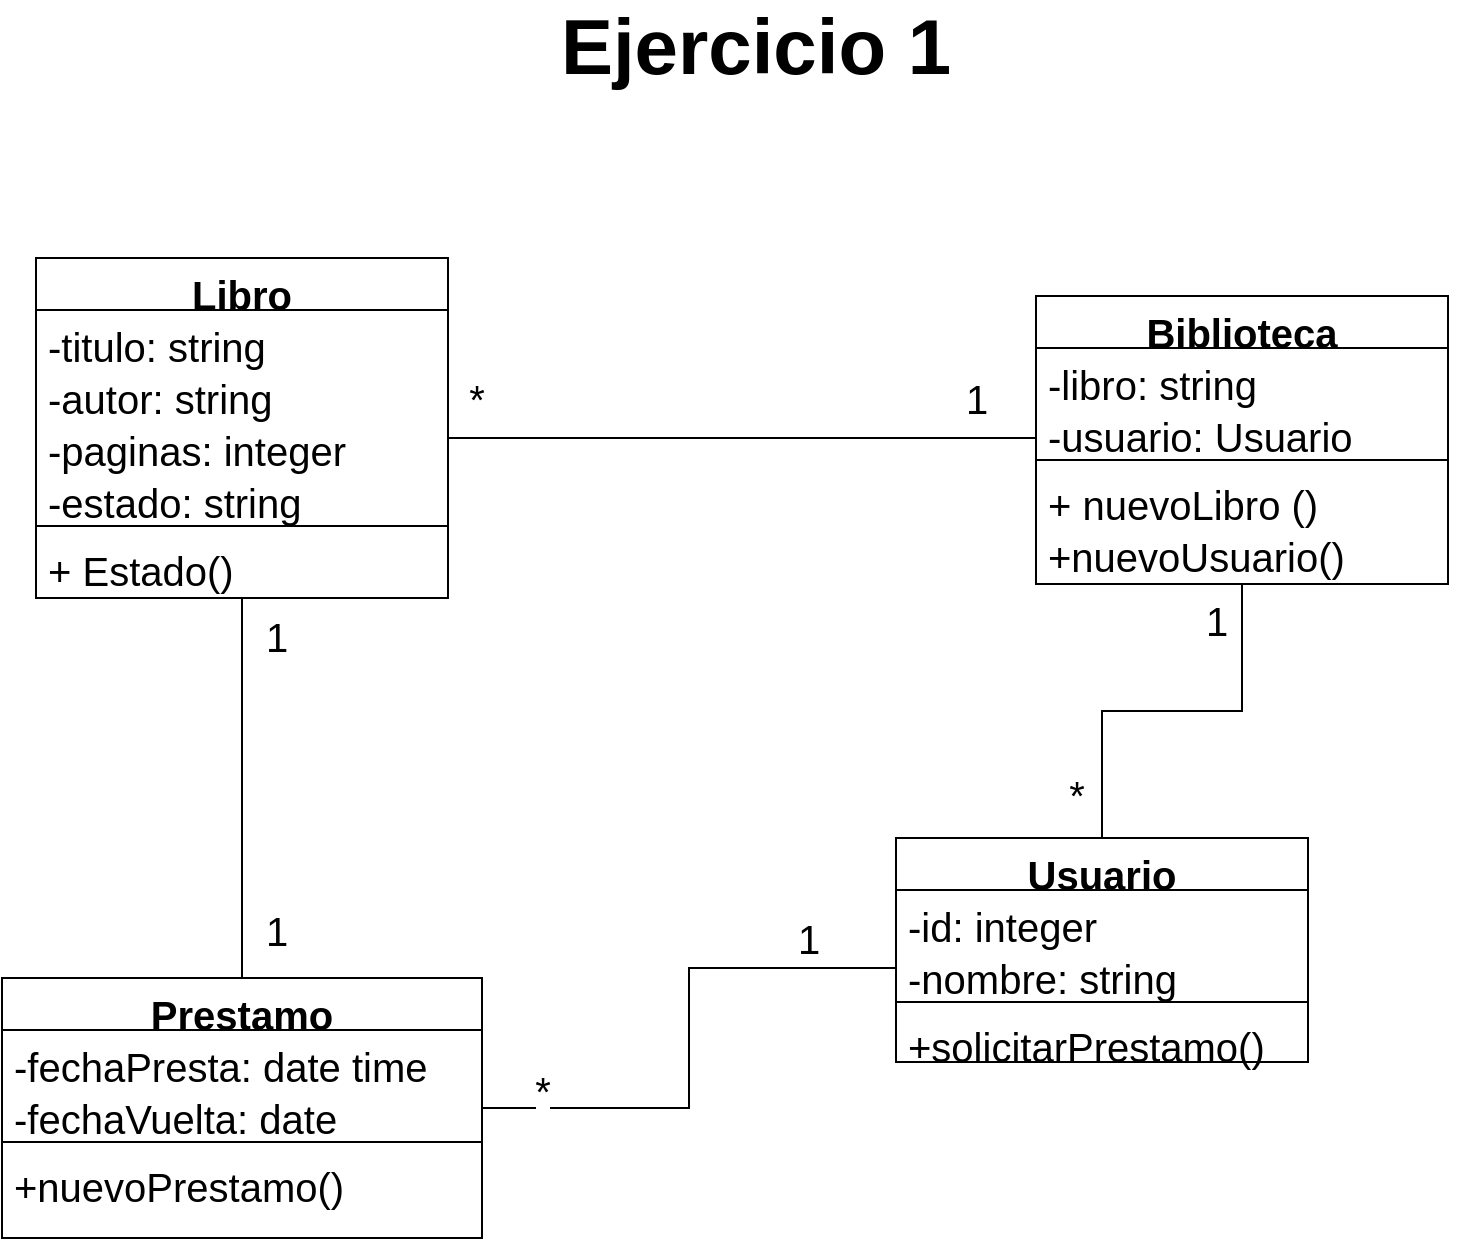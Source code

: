 <mxfile version="20.8.16" type="device" pages="3"><diagram id="wObjNAARP0IawLyHvI7X" name="Ejercicio 1"><mxGraphModel dx="1016" dy="598" grid="1" gridSize="10" guides="1" tooltips="1" connect="1" arrows="1" fold="1" page="1" pageScale="1" pageWidth="827" pageHeight="1169" math="0" shadow="0"><root><mxCell id="0"/><mxCell id="1" parent="0"/><mxCell id="lyEF2VIhSyFaXs8_7rtl-1" value="Ejercicio 1" style="text;html=1;strokeColor=none;fillColor=none;align=center;verticalAlign=middle;whiteSpace=wrap;rounded=0;fontStyle=1;fontSize=39;" vertex="1" parent="1"><mxGeometry x="40" y="90" width="700" height="30" as="geometry"/></mxCell><mxCell id="lyEF2VIhSyFaXs8_7rtl-3" value="Libro" style="swimlane;fontStyle=1;align=center;verticalAlign=top;childLayout=stackLayout;horizontal=1;startSize=26;horizontalStack=0;resizeParent=1;resizeParentMax=0;resizeLast=0;collapsible=1;marginBottom=0;fontSize=20;" vertex="1" parent="1"><mxGeometry x="30" y="210" width="206" height="170" as="geometry"/></mxCell><mxCell id="lyEF2VIhSyFaXs8_7rtl-9" value="-titulo: string" style="text;strokeColor=none;fillColor=none;align=left;verticalAlign=top;spacingLeft=4;spacingRight=4;overflow=hidden;rotatable=0;points=[[0,0.5],[1,0.5]];portConstraint=eastwest;fontSize=20;" vertex="1" parent="lyEF2VIhSyFaXs8_7rtl-3"><mxGeometry y="26" width="206" height="26" as="geometry"/></mxCell><mxCell id="lyEF2VIhSyFaXs8_7rtl-11" value="-autor: string" style="text;strokeColor=none;fillColor=none;align=left;verticalAlign=top;spacingLeft=4;spacingRight=4;overflow=hidden;rotatable=0;points=[[0,0.5],[1,0.5]];portConstraint=eastwest;fontSize=20;" vertex="1" parent="lyEF2VIhSyFaXs8_7rtl-3"><mxGeometry y="52" width="206" height="26" as="geometry"/></mxCell><mxCell id="lyEF2VIhSyFaXs8_7rtl-10" value="-paginas: integer" style="text;strokeColor=none;fillColor=none;align=left;verticalAlign=top;spacingLeft=4;spacingRight=4;overflow=hidden;rotatable=0;points=[[0,0.5],[1,0.5]];portConstraint=eastwest;fontSize=20;" vertex="1" parent="lyEF2VIhSyFaXs8_7rtl-3"><mxGeometry y="78" width="206" height="26" as="geometry"/></mxCell><mxCell id="lyEF2VIhSyFaXs8_7rtl-4" value="-estado: string" style="text;strokeColor=none;fillColor=none;align=left;verticalAlign=top;spacingLeft=4;spacingRight=4;overflow=hidden;rotatable=0;points=[[0,0.5],[1,0.5]];portConstraint=eastwest;fontSize=20;" vertex="1" parent="lyEF2VIhSyFaXs8_7rtl-3"><mxGeometry y="104" width="206" height="26" as="geometry"/></mxCell><mxCell id="lyEF2VIhSyFaXs8_7rtl-5" value="" style="line;strokeWidth=1;fillColor=none;align=left;verticalAlign=middle;spacingTop=-1;spacingLeft=3;spacingRight=3;rotatable=0;labelPosition=right;points=[];portConstraint=eastwest;strokeColor=inherit;fontSize=20;" vertex="1" parent="lyEF2VIhSyFaXs8_7rtl-3"><mxGeometry y="130" width="206" height="8" as="geometry"/></mxCell><mxCell id="lyEF2VIhSyFaXs8_7rtl-6" value="+ Estado()" style="text;strokeColor=none;fillColor=none;align=left;verticalAlign=top;spacingLeft=4;spacingRight=4;overflow=hidden;rotatable=0;points=[[0,0.5],[1,0.5]];portConstraint=eastwest;fontSize=20;" vertex="1" parent="lyEF2VIhSyFaXs8_7rtl-3"><mxGeometry y="138" width="206" height="32" as="geometry"/></mxCell><mxCell id="lyEF2VIhSyFaXs8_7rtl-12" value="Biblioteca" style="swimlane;fontStyle=1;align=center;verticalAlign=top;childLayout=stackLayout;horizontal=1;startSize=26;horizontalStack=0;resizeParent=1;resizeParentMax=0;resizeLast=0;collapsible=1;marginBottom=0;fontSize=20;" vertex="1" parent="1"><mxGeometry x="530" y="229" width="206" height="144" as="geometry"/></mxCell><mxCell id="lyEF2VIhSyFaXs8_7rtl-13" value="-libro: string" style="text;strokeColor=none;fillColor=none;align=left;verticalAlign=top;spacingLeft=4;spacingRight=4;overflow=hidden;rotatable=0;points=[[0,0.5],[1,0.5]];portConstraint=eastwest;fontSize=20;" vertex="1" parent="lyEF2VIhSyFaXs8_7rtl-12"><mxGeometry y="26" width="206" height="26" as="geometry"/></mxCell><mxCell id="lyEF2VIhSyFaXs8_7rtl-14" value="-usuario: Usuario" style="text;strokeColor=none;fillColor=none;align=left;verticalAlign=top;spacingLeft=4;spacingRight=4;overflow=hidden;rotatable=0;points=[[0,0.5],[1,0.5]];portConstraint=eastwest;fontSize=20;" vertex="1" parent="lyEF2VIhSyFaXs8_7rtl-12"><mxGeometry y="52" width="206" height="26" as="geometry"/></mxCell><mxCell id="lyEF2VIhSyFaXs8_7rtl-17" value="" style="line;strokeWidth=1;fillColor=none;align=left;verticalAlign=middle;spacingTop=-1;spacingLeft=3;spacingRight=3;rotatable=0;labelPosition=right;points=[];portConstraint=eastwest;strokeColor=inherit;fontSize=20;" vertex="1" parent="lyEF2VIhSyFaXs8_7rtl-12"><mxGeometry y="78" width="206" height="8" as="geometry"/></mxCell><mxCell id="lyEF2VIhSyFaXs8_7rtl-19" value="+ nuevoLibro ()    " style="text;strokeColor=none;fillColor=none;align=left;verticalAlign=top;spacingLeft=4;spacingRight=4;overflow=hidden;rotatable=0;points=[[0,0.5],[1,0.5]];portConstraint=eastwest;fontSize=20;" vertex="1" parent="lyEF2VIhSyFaXs8_7rtl-12"><mxGeometry y="86" width="206" height="26" as="geometry"/></mxCell><mxCell id="lyEF2VIhSyFaXs8_7rtl-18" value="+nuevoUsuario()" style="text;strokeColor=none;fillColor=none;align=left;verticalAlign=top;spacingLeft=4;spacingRight=4;overflow=hidden;rotatable=0;points=[[0,0.5],[1,0.5]];portConstraint=eastwest;fontSize=20;" vertex="1" parent="lyEF2VIhSyFaXs8_7rtl-12"><mxGeometry y="112" width="206" height="32" as="geometry"/></mxCell><mxCell id="lyEF2VIhSyFaXs8_7rtl-20" style="edgeStyle=orthogonalEdgeStyle;rounded=0;orthogonalLoop=1;jettySize=auto;html=1;exitX=1;exitY=0.5;exitDx=0;exitDy=0;fontSize=20;endArrow=none;endFill=0;" edge="1" parent="1" source="lyEF2VIhSyFaXs8_7rtl-10" target="lyEF2VIhSyFaXs8_7rtl-12"><mxGeometry relative="1" as="geometry"><Array as="points"><mxPoint x="236" y="300"/></Array></mxGeometry></mxCell><mxCell id="lyEF2VIhSyFaXs8_7rtl-21" value="*" style="edgeLabel;html=1;align=center;verticalAlign=middle;resizable=0;points=[];fontSize=20;" vertex="1" connectable="0" parent="lyEF2VIhSyFaXs8_7rtl-20"><mxGeometry x="-0.809" y="3" relative="1" as="geometry"><mxPoint x="-13" y="-17" as="offset"/></mxGeometry></mxCell><mxCell id="lyEF2VIhSyFaXs8_7rtl-22" value="1" style="edgeLabel;html=1;align=center;verticalAlign=middle;resizable=0;points=[];fontSize=20;" vertex="1" connectable="0" parent="lyEF2VIhSyFaXs8_7rtl-20"><mxGeometry x="0.695" y="1" relative="1" as="geometry"><mxPoint x="15" y="-19" as="offset"/></mxGeometry></mxCell><mxCell id="lyEF2VIhSyFaXs8_7rtl-29" style="edgeStyle=orthogonalEdgeStyle;rounded=0;orthogonalLoop=1;jettySize=auto;html=1;exitX=0.5;exitY=0;exitDx=0;exitDy=0;fontSize=20;endArrow=none;endFill=0;" edge="1" parent="1" source="lyEF2VIhSyFaXs8_7rtl-23" target="lyEF2VIhSyFaXs8_7rtl-12"><mxGeometry relative="1" as="geometry"/></mxCell><mxCell id="lyEF2VIhSyFaXs8_7rtl-30" value="1" style="edgeLabel;html=1;align=center;verticalAlign=middle;resizable=0;points=[];fontSize=20;" vertex="1" connectable="0" parent="lyEF2VIhSyFaXs8_7rtl-29"><mxGeometry x="0.82" y="-2" relative="1" as="geometry"><mxPoint x="-15" as="offset"/></mxGeometry></mxCell><mxCell id="lyEF2VIhSyFaXs8_7rtl-31" value="*" style="edgeLabel;html=1;align=center;verticalAlign=middle;resizable=0;points=[];fontSize=20;" vertex="1" connectable="0" parent="lyEF2VIhSyFaXs8_7rtl-29"><mxGeometry x="-0.772" y="-1" relative="1" as="geometry"><mxPoint x="-14" as="offset"/></mxGeometry></mxCell><mxCell id="lyEF2VIhSyFaXs8_7rtl-23" value="Usuario" style="swimlane;fontStyle=1;align=center;verticalAlign=top;childLayout=stackLayout;horizontal=1;startSize=26;horizontalStack=0;resizeParent=1;resizeParentMax=0;resizeLast=0;collapsible=1;marginBottom=0;fontSize=20;" vertex="1" parent="1"><mxGeometry x="460" y="500" width="206" height="112" as="geometry"/></mxCell><mxCell id="lyEF2VIhSyFaXs8_7rtl-24" value="-id: integer" style="text;strokeColor=none;fillColor=none;align=left;verticalAlign=top;spacingLeft=4;spacingRight=4;overflow=hidden;rotatable=0;points=[[0,0.5],[1,0.5]];portConstraint=eastwest;fontSize=20;" vertex="1" parent="lyEF2VIhSyFaXs8_7rtl-23"><mxGeometry y="26" width="206" height="26" as="geometry"/></mxCell><mxCell id="lyEF2VIhSyFaXs8_7rtl-25" value="-nombre: string" style="text;strokeColor=none;fillColor=none;align=left;verticalAlign=top;spacingLeft=4;spacingRight=4;overflow=hidden;rotatable=0;points=[[0,0.5],[1,0.5]];portConstraint=eastwest;fontSize=20;" vertex="1" parent="lyEF2VIhSyFaXs8_7rtl-23"><mxGeometry y="52" width="206" height="26" as="geometry"/></mxCell><mxCell id="lyEF2VIhSyFaXs8_7rtl-26" value="" style="line;strokeWidth=1;fillColor=none;align=left;verticalAlign=middle;spacingTop=-1;spacingLeft=3;spacingRight=3;rotatable=0;labelPosition=right;points=[];portConstraint=eastwest;strokeColor=inherit;fontSize=20;" vertex="1" parent="lyEF2VIhSyFaXs8_7rtl-23"><mxGeometry y="78" width="206" height="8" as="geometry"/></mxCell><mxCell id="lyEF2VIhSyFaXs8_7rtl-27" value="+solicitarPrestamo()" style="text;strokeColor=none;fillColor=none;align=left;verticalAlign=top;spacingLeft=4;spacingRight=4;overflow=hidden;rotatable=0;points=[[0,0.5],[1,0.5]];portConstraint=eastwest;fontSize=20;" vertex="1" parent="lyEF2VIhSyFaXs8_7rtl-23"><mxGeometry y="86" width="206" height="26" as="geometry"/></mxCell><mxCell id="lyEF2VIhSyFaXs8_7rtl-40" style="edgeStyle=orthogonalEdgeStyle;rounded=0;orthogonalLoop=1;jettySize=auto;html=1;exitX=0.5;exitY=0;exitDx=0;exitDy=0;fontSize=20;endArrow=none;endFill=0;" edge="1" parent="1" source="lyEF2VIhSyFaXs8_7rtl-32" target="lyEF2VIhSyFaXs8_7rtl-3"><mxGeometry relative="1" as="geometry"/></mxCell><mxCell id="lyEF2VIhSyFaXs8_7rtl-41" value="1" style="edgeLabel;html=1;align=center;verticalAlign=middle;resizable=0;points=[];fontSize=20;" vertex="1" connectable="0" parent="lyEF2VIhSyFaXs8_7rtl-40"><mxGeometry x="0.803" relative="1" as="geometry"><mxPoint x="17" as="offset"/></mxGeometry></mxCell><mxCell id="lyEF2VIhSyFaXs8_7rtl-42" value="1" style="edgeLabel;html=1;align=center;verticalAlign=middle;resizable=0;points=[];fontSize=20;" vertex="1" connectable="0" parent="lyEF2VIhSyFaXs8_7rtl-40"><mxGeometry x="-0.749" y="-3" relative="1" as="geometry"><mxPoint x="14" as="offset"/></mxGeometry></mxCell><mxCell id="lyEF2VIhSyFaXs8_7rtl-32" value="Prestamo" style="swimlane;fontStyle=1;align=center;verticalAlign=top;childLayout=stackLayout;horizontal=1;startSize=26;horizontalStack=0;resizeParent=1;resizeParentMax=0;resizeLast=0;collapsible=1;marginBottom=0;fontSize=20;" vertex="1" parent="1"><mxGeometry x="13" y="570" width="240" height="130" as="geometry"/></mxCell><mxCell id="lyEF2VIhSyFaXs8_7rtl-33" value="-fechaPresta: date time" style="text;strokeColor=none;fillColor=none;align=left;verticalAlign=top;spacingLeft=4;spacingRight=4;overflow=hidden;rotatable=0;points=[[0,0.5],[1,0.5]];portConstraint=eastwest;fontSize=20;" vertex="1" parent="lyEF2VIhSyFaXs8_7rtl-32"><mxGeometry y="26" width="240" height="26" as="geometry"/></mxCell><mxCell id="lyEF2VIhSyFaXs8_7rtl-34" value="-fechaVuelta: date" style="text;strokeColor=none;fillColor=none;align=left;verticalAlign=top;spacingLeft=4;spacingRight=4;overflow=hidden;rotatable=0;points=[[0,0.5],[1,0.5]];portConstraint=eastwest;fontSize=20;" vertex="1" parent="lyEF2VIhSyFaXs8_7rtl-32"><mxGeometry y="52" width="240" height="26" as="geometry"/></mxCell><mxCell id="lyEF2VIhSyFaXs8_7rtl-35" value="" style="line;strokeWidth=1;fillColor=none;align=left;verticalAlign=middle;spacingTop=-1;spacingLeft=3;spacingRight=3;rotatable=0;labelPosition=right;points=[];portConstraint=eastwest;strokeColor=inherit;fontSize=20;" vertex="1" parent="lyEF2VIhSyFaXs8_7rtl-32"><mxGeometry y="78" width="240" height="8" as="geometry"/></mxCell><mxCell id="lyEF2VIhSyFaXs8_7rtl-36" value="+nuevoPrestamo()" style="text;strokeColor=none;fillColor=none;align=left;verticalAlign=top;spacingLeft=4;spacingRight=4;overflow=hidden;rotatable=0;points=[[0,0.5],[1,0.5]];portConstraint=eastwest;fontSize=20;" vertex="1" parent="lyEF2VIhSyFaXs8_7rtl-32"><mxGeometry y="86" width="240" height="44" as="geometry"/></mxCell><mxCell id="lyEF2VIhSyFaXs8_7rtl-37" style="edgeStyle=orthogonalEdgeStyle;rounded=0;orthogonalLoop=1;jettySize=auto;html=1;exitX=0;exitY=0.5;exitDx=0;exitDy=0;entryX=1;entryY=0.5;entryDx=0;entryDy=0;fontSize=20;endArrow=none;endFill=0;" edge="1" parent="1" source="lyEF2VIhSyFaXs8_7rtl-25" target="lyEF2VIhSyFaXs8_7rtl-34"><mxGeometry relative="1" as="geometry"/></mxCell><mxCell id="lyEF2VIhSyFaXs8_7rtl-38" value="*" style="edgeLabel;html=1;align=center;verticalAlign=middle;resizable=0;points=[];fontSize=20;" vertex="1" connectable="0" parent="lyEF2VIhSyFaXs8_7rtl-37"><mxGeometry x="0.786" y="-4" relative="1" as="geometry"><mxPoint y="-5" as="offset"/></mxGeometry></mxCell><mxCell id="lyEF2VIhSyFaXs8_7rtl-39" value="1" style="edgeLabel;html=1;align=center;verticalAlign=middle;resizable=0;points=[];fontSize=20;" vertex="1" connectable="0" parent="lyEF2VIhSyFaXs8_7rtl-37"><mxGeometry x="-0.684" y="-3" relative="1" as="geometry"><mxPoint y="-12" as="offset"/></mxGeometry></mxCell></root></mxGraphModel></diagram><diagram id="RmvyWUeuOEzSxAbzqLCk" name="Ejercicio 2"><mxGraphModel dx="1016" dy="598" grid="1" gridSize="10" guides="1" tooltips="1" connect="1" arrows="1" fold="1" page="1" pageScale="1" pageWidth="827" pageHeight="1169" math="0" shadow="0"><root><mxCell id="0"/><mxCell id="1" parent="0"/><mxCell id="lGSsOy5-AUSgUsr1gG0Y-1" value="Ejercicio 2" style="text;html=1;strokeColor=none;fillColor=none;align=center;verticalAlign=middle;whiteSpace=wrap;rounded=0;fontStyle=1;fontSize=39;" vertex="1" parent="1"><mxGeometry x="50" y="40" width="700" height="30" as="geometry"/></mxCell><mxCell id="lGSsOy5-AUSgUsr1gG0Y-2" value="Clientes" style="swimlane;fontStyle=1;align=center;verticalAlign=top;childLayout=stackLayout;horizontal=1;startSize=26;horizontalStack=0;resizeParent=1;resizeParentMax=0;resizeLast=0;collapsible=1;marginBottom=0;fontSize=20;" vertex="1" parent="1"><mxGeometry x="140" y="130" width="206" height="118" as="geometry"/></mxCell><mxCell id="lGSsOy5-AUSgUsr1gG0Y-3" value="-nombre: string" style="text;strokeColor=none;fillColor=none;align=left;verticalAlign=top;spacingLeft=4;spacingRight=4;overflow=hidden;rotatable=0;points=[[0,0.5],[1,0.5]];portConstraint=eastwest;fontSize=20;" vertex="1" parent="lGSsOy5-AUSgUsr1gG0Y-2"><mxGeometry y="26" width="206" height="26" as="geometry"/></mxCell><mxCell id="lGSsOy5-AUSgUsr1gG0Y-4" value="-apellido: string" style="text;strokeColor=none;fillColor=none;align=left;verticalAlign=top;spacingLeft=4;spacingRight=4;overflow=hidden;rotatable=0;points=[[0,0.5],[1,0.5]];portConstraint=eastwest;fontSize=20;" vertex="1" parent="lGSsOy5-AUSgUsr1gG0Y-2"><mxGeometry y="52" width="206" height="26" as="geometry"/></mxCell><mxCell id="lGSsOy5-AUSgUsr1gG0Y-7" value="" style="line;strokeWidth=1;fillColor=none;align=left;verticalAlign=middle;spacingTop=-1;spacingLeft=3;spacingRight=3;rotatable=0;labelPosition=right;points=[];portConstraint=eastwest;strokeColor=inherit;fontSize=20;" vertex="1" parent="lGSsOy5-AUSgUsr1gG0Y-2"><mxGeometry y="78" width="206" height="8" as="geometry"/></mxCell><mxCell id="lGSsOy5-AUSgUsr1gG0Y-8" value="+ pedido()" style="text;strokeColor=none;fillColor=none;align=left;verticalAlign=top;spacingLeft=4;spacingRight=4;overflow=hidden;rotatable=0;points=[[0,0.5],[1,0.5]];portConstraint=eastwest;fontSize=20;" vertex="1" parent="lGSsOy5-AUSgUsr1gG0Y-2"><mxGeometry y="86" width="206" height="32" as="geometry"/></mxCell><mxCell id="lGSsOy5-AUSgUsr1gG0Y-9" value="Pedido" style="swimlane;fontStyle=1;align=center;verticalAlign=top;childLayout=stackLayout;horizontal=1;startSize=26;horizontalStack=0;resizeParent=1;resizeParentMax=0;resizeLast=0;collapsible=1;marginBottom=0;fontSize=20;" vertex="1" parent="1"><mxGeometry x="530" y="232" width="206" height="138" as="geometry"/></mxCell><mxCell id="lGSsOy5-AUSgUsr1gG0Y-10" value="-id: integer" style="text;strokeColor=none;fillColor=none;align=left;verticalAlign=top;spacingLeft=4;spacingRight=4;overflow=hidden;rotatable=0;points=[[0,0.5],[1,0.5]];portConstraint=eastwest;fontSize=20;" vertex="1" parent="lGSsOy5-AUSgUsr1gG0Y-9"><mxGeometry y="26" width="206" height="26" as="geometry"/></mxCell><mxCell id="lGSsOy5-AUSgUsr1gG0Y-11" value="-estado: string" style="text;strokeColor=none;fillColor=none;align=left;verticalAlign=top;spacingLeft=4;spacingRight=4;overflow=hidden;rotatable=0;points=[[0,0.5],[1,0.5]];portConstraint=eastwest;fontSize=20;" vertex="1" parent="lGSsOy5-AUSgUsr1gG0Y-9"><mxGeometry y="52" width="206" height="26" as="geometry"/></mxCell><mxCell id="VT5xiWHW0Ne9ns5WlKI0-1" value="-hora: date time" style="text;strokeColor=none;fillColor=none;align=left;verticalAlign=top;spacingLeft=4;spacingRight=4;overflow=hidden;rotatable=0;points=[[0,0.5],[1,0.5]];portConstraint=eastwest;fontSize=20;" vertex="1" parent="lGSsOy5-AUSgUsr1gG0Y-9"><mxGeometry y="78" width="206" height="26" as="geometry"/></mxCell><mxCell id="lGSsOy5-AUSgUsr1gG0Y-12" value="" style="line;strokeWidth=1;fillColor=none;align=left;verticalAlign=middle;spacingTop=-1;spacingLeft=3;spacingRight=3;rotatable=0;labelPosition=right;points=[];portConstraint=eastwest;strokeColor=inherit;fontSize=20;" vertex="1" parent="lGSsOy5-AUSgUsr1gG0Y-9"><mxGeometry y="104" width="206" height="8" as="geometry"/></mxCell><mxCell id="lGSsOy5-AUSgUsr1gG0Y-13" value="+ mesaAsociada()    " style="text;strokeColor=none;fillColor=none;align=left;verticalAlign=top;spacingLeft=4;spacingRight=4;overflow=hidden;rotatable=0;points=[[0,0.5],[1,0.5]];portConstraint=eastwest;fontSize=20;" vertex="1" parent="lGSsOy5-AUSgUsr1gG0Y-9"><mxGeometry y="112" width="206" height="26" as="geometry"/></mxCell><mxCell id="lGSsOy5-AUSgUsr1gG0Y-15" style="edgeStyle=orthogonalEdgeStyle;rounded=0;orthogonalLoop=1;jettySize=auto;html=1;fontSize=20;endArrow=none;endFill=0;entryX=0.5;entryY=0;entryDx=0;entryDy=0;" edge="1" parent="1" source="lGSsOy5-AUSgUsr1gG0Y-2" target="lGSsOy5-AUSgUsr1gG0Y-9"><mxGeometry relative="1" as="geometry"><Array as="points"/><mxPoint x="236" y="301" as="sourcePoint"/></mxGeometry></mxCell><mxCell id="lGSsOy5-AUSgUsr1gG0Y-16" value="1" style="edgeLabel;html=1;align=center;verticalAlign=middle;resizable=0;points=[];fontSize=20;" vertex="1" connectable="0" parent="lGSsOy5-AUSgUsr1gG0Y-15"><mxGeometry x="-0.809" y="3" relative="1" as="geometry"><mxPoint x="-13" y="-17" as="offset"/></mxGeometry></mxCell><mxCell id="lGSsOy5-AUSgUsr1gG0Y-17" value="1..*" style="edgeLabel;html=1;align=center;verticalAlign=middle;resizable=0;points=[];fontSize=20;" vertex="1" connectable="0" parent="lGSsOy5-AUSgUsr1gG0Y-15"><mxGeometry x="0.695" y="1" relative="1" as="geometry"><mxPoint x="24" y="22" as="offset"/></mxGeometry></mxCell><mxCell id="lGSsOy5-AUSgUsr1gG0Y-18" value="1" style="edgeStyle=orthogonalEdgeStyle;rounded=0;orthogonalLoop=1;jettySize=auto;html=1;exitX=0.5;exitY=0;exitDx=0;exitDy=0;fontSize=20;endArrow=none;endFill=0;" edge="1" parent="1" source="lGSsOy5-AUSgUsr1gG0Y-21" target="lGSsOy5-AUSgUsr1gG0Y-9"><mxGeometry x="-0.761" y="13" relative="1" as="geometry"><mxPoint as="offset"/></mxGeometry></mxCell><mxCell id="lGSsOy5-AUSgUsr1gG0Y-19" value="1" style="edgeLabel;html=1;align=center;verticalAlign=middle;resizable=0;points=[];fontSize=20;" vertex="1" connectable="0" parent="lGSsOy5-AUSgUsr1gG0Y-18"><mxGeometry x="0.82" y="-2" relative="1" as="geometry"><mxPoint x="-15" as="offset"/></mxGeometry></mxCell><mxCell id="lGSsOy5-AUSgUsr1gG0Y-21" value="Mesa" style="swimlane;fontStyle=1;align=center;verticalAlign=top;childLayout=stackLayout;horizontal=1;startSize=26;horizontalStack=0;resizeParent=1;resizeParentMax=0;resizeLast=0;collapsible=1;marginBottom=0;fontSize=20;" vertex="1" parent="1"><mxGeometry x="530" y="529" width="206" height="60" as="geometry"/></mxCell><mxCell id="lGSsOy5-AUSgUsr1gG0Y-22" value="-id: integer" style="text;strokeColor=none;fillColor=none;align=left;verticalAlign=top;spacingLeft=4;spacingRight=4;overflow=hidden;rotatable=0;points=[[0,0.5],[1,0.5]];portConstraint=eastwest;fontSize=20;" vertex="1" parent="lGSsOy5-AUSgUsr1gG0Y-21"><mxGeometry y="26" width="206" height="26" as="geometry"/></mxCell><mxCell id="lGSsOy5-AUSgUsr1gG0Y-24" value="" style="line;strokeWidth=1;fillColor=none;align=left;verticalAlign=middle;spacingTop=-1;spacingLeft=3;spacingRight=3;rotatable=0;labelPosition=right;points=[];portConstraint=eastwest;strokeColor=inherit;fontSize=20;" vertex="1" parent="lGSsOy5-AUSgUsr1gG0Y-21"><mxGeometry y="52" width="206" height="8" as="geometry"/></mxCell><mxCell id="lGSsOy5-AUSgUsr1gG0Y-29" value="Plato" style="swimlane;fontStyle=1;align=center;verticalAlign=top;childLayout=stackLayout;horizontal=1;startSize=26;horizontalStack=0;resizeParent=1;resizeParentMax=0;resizeLast=0;collapsible=1;marginBottom=0;fontSize=20;" vertex="1" parent="1"><mxGeometry x="123" y="310" width="240" height="112" as="geometry"/></mxCell><mxCell id="lGSsOy5-AUSgUsr1gG0Y-30" value="-precio: string" style="text;strokeColor=none;fillColor=none;align=left;verticalAlign=top;spacingLeft=4;spacingRight=4;overflow=hidden;rotatable=0;points=[[0,0.5],[1,0.5]];portConstraint=eastwest;fontSize=20;" vertex="1" parent="lGSsOy5-AUSgUsr1gG0Y-29"><mxGeometry y="26" width="240" height="26" as="geometry"/></mxCell><mxCell id="lGSsOy5-AUSgUsr1gG0Y-31" value="-nombre: string" style="text;strokeColor=none;fillColor=none;align=left;verticalAlign=top;spacingLeft=4;spacingRight=4;overflow=hidden;rotatable=0;points=[[0,0.5],[1,0.5]];portConstraint=eastwest;fontSize=20;" vertex="1" parent="lGSsOy5-AUSgUsr1gG0Y-29"><mxGeometry y="52" width="240" height="26" as="geometry"/></mxCell><mxCell id="VT5xiWHW0Ne9ns5WlKI0-2" value="-categoria: string" style="text;strokeColor=none;fillColor=none;align=left;verticalAlign=top;spacingLeft=4;spacingRight=4;overflow=hidden;rotatable=0;points=[[0,0.5],[1,0.5]];portConstraint=eastwest;fontSize=20;" vertex="1" parent="lGSsOy5-AUSgUsr1gG0Y-29"><mxGeometry y="78" width="240" height="26" as="geometry"/></mxCell><mxCell id="lGSsOy5-AUSgUsr1gG0Y-32" value="" style="line;strokeWidth=1;fillColor=none;align=left;verticalAlign=middle;spacingTop=-1;spacingLeft=3;spacingRight=3;rotatable=0;labelPosition=right;points=[];portConstraint=eastwest;strokeColor=inherit;fontSize=20;" vertex="1" parent="lGSsOy5-AUSgUsr1gG0Y-29"><mxGeometry y="104" width="240" height="8" as="geometry"/></mxCell><mxCell id="VT5xiWHW0Ne9ns5WlKI0-3" style="edgeStyle=orthogonalEdgeStyle;rounded=0;orthogonalLoop=1;jettySize=auto;html=1;exitX=0;exitY=0.5;exitDx=0;exitDy=0;fontSize=39;endArrow=none;endFill=0;" edge="1" parent="1" source="lGSsOy5-AUSgUsr1gG0Y-11" target="lGSsOy5-AUSgUsr1gG0Y-29"><mxGeometry relative="1" as="geometry"><Array as="points"><mxPoint x="530" y="300"/><mxPoint x="447" y="300"/><mxPoint x="447" y="366"/></Array></mxGeometry></mxCell><mxCell id="VT5xiWHW0Ne9ns5WlKI0-5" value="1..*" style="edgeLabel;html=1;align=center;verticalAlign=middle;resizable=0;points=[];fontSize=20;" vertex="1" connectable="0" parent="1"><mxGeometry x="620" y="248" as="geometry"><mxPoint x="-232" y="101" as="offset"/></mxGeometry></mxCell><mxCell id="VT5xiWHW0Ne9ns5WlKI0-7" value="1" style="edgeLabel;html=1;align=center;verticalAlign=middle;resizable=0;points=[];fontSize=20;" vertex="1" connectable="0" parent="1"><mxGeometry x="374.667" y="179" as="geometry"><mxPoint x="131" y="101" as="offset"/></mxGeometry></mxCell></root></mxGraphModel></diagram><diagram id="9iDAi_kTucanXZolndk3" name="Ejercicio 3"><mxGraphModel dx="2555" dy="1016" grid="1" gridSize="10" guides="1" tooltips="1" connect="1" arrows="1" fold="1" page="1" pageScale="1" pageWidth="827" pageHeight="1169" math="0" shadow="0"><root><mxCell id="0"/><mxCell id="1" parent="0"/><mxCell id="JTw21pMLSf-Ij1pO8u0u-1" value="Clientes" style="swimlane;fontStyle=1;align=center;verticalAlign=top;childLayout=stackLayout;horizontal=1;startSize=26;horizontalStack=0;resizeParent=1;resizeParentMax=0;resizeLast=0;collapsible=1;marginBottom=0;fontSize=20;" vertex="1" parent="1"><mxGeometry x="140" y="130" width="206" height="144" as="geometry"/></mxCell><mxCell id="JTw21pMLSf-Ij1pO8u0u-2" value="-nombre: string" style="text;strokeColor=none;fillColor=none;align=left;verticalAlign=top;spacingLeft=4;spacingRight=4;overflow=hidden;rotatable=0;points=[[0,0.5],[1,0.5]];portConstraint=eastwest;fontSize=20;" vertex="1" parent="JTw21pMLSf-Ij1pO8u0u-1"><mxGeometry y="26" width="206" height="26" as="geometry"/></mxCell><mxCell id="Gb2zOR-n_6c0nWguGAyy-1" value="-apellido: string" style="text;strokeColor=none;fillColor=none;align=left;verticalAlign=top;spacingLeft=4;spacingRight=4;overflow=hidden;rotatable=0;points=[[0,0.5],[1,0.5]];portConstraint=eastwest;fontSize=20;" vertex="1" parent="JTw21pMLSf-Ij1pO8u0u-1"><mxGeometry y="52" width="206" height="26" as="geometry"/></mxCell><mxCell id="Gb2zOR-n_6c0nWguGAyy-4" value="-dni: integer" style="text;strokeColor=none;fillColor=none;align=left;verticalAlign=top;spacingLeft=4;spacingRight=4;overflow=hidden;rotatable=0;points=[[0,0.5],[1,0.5]];portConstraint=eastwest;fontSize=20;" vertex="1" parent="JTw21pMLSf-Ij1pO8u0u-1"><mxGeometry y="78" width="206" height="26" as="geometry"/></mxCell><mxCell id="JTw21pMLSf-Ij1pO8u0u-4" value="" style="line;strokeWidth=1;fillColor=none;align=left;verticalAlign=middle;spacingTop=-1;spacingLeft=3;spacingRight=3;rotatable=0;labelPosition=right;points=[];portConstraint=eastwest;strokeColor=inherit;fontSize=20;" vertex="1" parent="JTw21pMLSf-Ij1pO8u0u-1"><mxGeometry y="104" width="206" height="8" as="geometry"/></mxCell><mxCell id="JTw21pMLSf-Ij1pO8u0u-5" value="+ reservar()" style="text;strokeColor=none;fillColor=none;align=left;verticalAlign=top;spacingLeft=4;spacingRight=4;overflow=hidden;rotatable=0;points=[[0,0.5],[1,0.5]];portConstraint=eastwest;fontSize=20;" vertex="1" parent="JTw21pMLSf-Ij1pO8u0u-1"><mxGeometry y="112" width="206" height="32" as="geometry"/></mxCell><mxCell id="JTw21pMLSf-Ij1pO8u0u-6" value="Reserva" style="swimlane;fontStyle=1;align=center;verticalAlign=top;childLayout=stackLayout;horizontal=1;startSize=26;horizontalStack=0;resizeParent=1;resizeParentMax=0;resizeLast=0;collapsible=1;marginBottom=0;fontSize=20;" vertex="1" parent="1"><mxGeometry x="530" y="232" width="206" height="138" as="geometry"/></mxCell><mxCell id="JTw21pMLSf-Ij1pO8u0u-7" value="-id: integer" style="text;strokeColor=none;fillColor=none;align=left;verticalAlign=top;spacingLeft=4;spacingRight=4;overflow=hidden;rotatable=0;points=[[0,0.5],[1,0.5]];portConstraint=eastwest;fontSize=20;" vertex="1" parent="JTw21pMLSf-Ij1pO8u0u-6"><mxGeometry y="26" width="206" height="26" as="geometry"/></mxCell><mxCell id="JTw21pMLSf-Ij1pO8u0u-8" value="-estado: string" style="text;strokeColor=none;fillColor=none;align=left;verticalAlign=top;spacingLeft=4;spacingRight=4;overflow=hidden;rotatable=0;points=[[0,0.5],[1,0.5]];portConstraint=eastwest;fontSize=20;" vertex="1" parent="JTw21pMLSf-Ij1pO8u0u-6"><mxGeometry y="52" width="206" height="26" as="geometry"/></mxCell><mxCell id="JTw21pMLSf-Ij1pO8u0u-9" value="-fechaHora: date time" style="text;strokeColor=none;fillColor=none;align=left;verticalAlign=top;spacingLeft=4;spacingRight=4;overflow=hidden;rotatable=0;points=[[0,0.5],[1,0.5]];portConstraint=eastwest;fontSize=20;" vertex="1" parent="JTw21pMLSf-Ij1pO8u0u-6"><mxGeometry y="78" width="206" height="26" as="geometry"/></mxCell><mxCell id="Gb2zOR-n_6c0nWguGAyy-5" value="-asiento: string    " style="text;strokeColor=none;fillColor=none;align=left;verticalAlign=top;spacingLeft=4;spacingRight=4;overflow=hidden;rotatable=0;points=[[0,0.5],[1,0.5]];portConstraint=eastwest;fontSize=20;" vertex="1" parent="JTw21pMLSf-Ij1pO8u0u-6"><mxGeometry y="104" width="206" height="26" as="geometry"/></mxCell><mxCell id="JTw21pMLSf-Ij1pO8u0u-10" value="" style="line;strokeWidth=1;fillColor=none;align=left;verticalAlign=middle;spacingTop=-1;spacingLeft=3;spacingRight=3;rotatable=0;labelPosition=right;points=[];portConstraint=eastwest;strokeColor=inherit;fontSize=20;" vertex="1" parent="JTw21pMLSf-Ij1pO8u0u-6"><mxGeometry y="130" width="206" height="8" as="geometry"/></mxCell><mxCell id="JTw21pMLSf-Ij1pO8u0u-12" style="edgeStyle=orthogonalEdgeStyle;rounded=0;orthogonalLoop=1;jettySize=auto;html=1;fontSize=20;endArrow=none;endFill=0;entryX=0.5;entryY=0;entryDx=0;entryDy=0;" edge="1" parent="1" source="JTw21pMLSf-Ij1pO8u0u-1" target="JTw21pMLSf-Ij1pO8u0u-6"><mxGeometry relative="1" as="geometry"><Array as="points"/><mxPoint x="236" y="301" as="sourcePoint"/></mxGeometry></mxCell><mxCell id="JTw21pMLSf-Ij1pO8u0u-13" value="1" style="edgeLabel;html=1;align=center;verticalAlign=middle;resizable=0;points=[];fontSize=20;" vertex="1" connectable="0" parent="JTw21pMLSf-Ij1pO8u0u-12"><mxGeometry x="-0.809" y="3" relative="1" as="geometry"><mxPoint x="-13" y="-17" as="offset"/></mxGeometry></mxCell><mxCell id="JTw21pMLSf-Ij1pO8u0u-14" value="1" style="edgeLabel;html=1;align=center;verticalAlign=middle;resizable=0;points=[];fontSize=20;" vertex="1" connectable="0" parent="JTw21pMLSf-Ij1pO8u0u-12"><mxGeometry x="0.695" y="1" relative="1" as="geometry"><mxPoint x="25" y="9" as="offset"/></mxGeometry></mxCell><mxCell id="JTw21pMLSf-Ij1pO8u0u-15" value="1" style="edgeStyle=orthogonalEdgeStyle;rounded=0;orthogonalLoop=1;jettySize=auto;html=1;exitX=0.475;exitY=0.009;exitDx=0;exitDy=0;fontSize=20;endArrow=none;endFill=0;exitPerimeter=0;" edge="1" parent="1" source="JTw21pMLSf-Ij1pO8u0u-20" target="JTw21pMLSf-Ij1pO8u0u-6"><mxGeometry x="-0.761" y="13" relative="1" as="geometry"><mxPoint as="offset"/><mxPoint x="633" y="529" as="sourcePoint"/></mxGeometry></mxCell><mxCell id="JTw21pMLSf-Ij1pO8u0u-16" value="1" style="edgeLabel;html=1;align=center;verticalAlign=middle;resizable=0;points=[];fontSize=20;" vertex="1" connectable="0" parent="JTw21pMLSf-Ij1pO8u0u-15"><mxGeometry x="0.82" y="-2" relative="1" as="geometry"><mxPoint x="-15" as="offset"/></mxGeometry></mxCell><mxCell id="JTw21pMLSf-Ij1pO8u0u-20" value="Vuelo" style="swimlane;fontStyle=1;align=center;verticalAlign=top;childLayout=stackLayout;horizontal=1;startSize=26;horizontalStack=0;resizeParent=1;resizeParentMax=0;resizeLast=0;collapsible=1;marginBottom=0;fontSize=20;" vertex="1" parent="1"><mxGeometry x="520" y="540" width="240" height="164" as="geometry"/></mxCell><mxCell id="JTw21pMLSf-Ij1pO8u0u-21" value="-nVuelo: integer" style="text;strokeColor=none;fillColor=none;align=left;verticalAlign=top;spacingLeft=4;spacingRight=4;overflow=hidden;rotatable=0;points=[[0,0.5],[1,0.5]];portConstraint=eastwest;fontSize=20;" vertex="1" parent="JTw21pMLSf-Ij1pO8u0u-20"><mxGeometry y="26" width="240" height="26" as="geometry"/></mxCell><mxCell id="JTw21pMLSf-Ij1pO8u0u-22" value="-fechaSalida: date" style="text;strokeColor=none;fillColor=none;align=left;verticalAlign=top;spacingLeft=4;spacingRight=4;overflow=hidden;rotatable=0;points=[[0,0.5],[1,0.5]];portConstraint=eastwest;fontSize=20;" vertex="1" parent="JTw21pMLSf-Ij1pO8u0u-20"><mxGeometry y="52" width="240" height="26" as="geometry"/></mxCell><mxCell id="Gb2zOR-n_6c0nWguGAyy-9" value="-horaSalida: date" style="text;strokeColor=none;fillColor=none;align=left;verticalAlign=top;spacingLeft=4;spacingRight=4;overflow=hidden;rotatable=0;points=[[0,0.5],[1,0.5]];portConstraint=eastwest;fontSize=20;" vertex="1" parent="JTw21pMLSf-Ij1pO8u0u-20"><mxGeometry y="78" width="240" height="26" as="geometry"/></mxCell><mxCell id="JTw21pMLSf-Ij1pO8u0u-23" value="-fechaLlegada: date" style="text;strokeColor=none;fillColor=none;align=left;verticalAlign=top;spacingLeft=4;spacingRight=4;overflow=hidden;rotatable=0;points=[[0,0.5],[1,0.5]];portConstraint=eastwest;fontSize=20;" vertex="1" parent="JTw21pMLSf-Ij1pO8u0u-20"><mxGeometry y="104" width="240" height="26" as="geometry"/></mxCell><mxCell id="Gb2zOR-n_6c0nWguGAyy-10" value="-horaLlevaga: date" style="text;strokeColor=none;fillColor=none;align=left;verticalAlign=top;spacingLeft=4;spacingRight=4;overflow=hidden;rotatable=0;points=[[0,0.5],[1,0.5]];portConstraint=eastwest;fontSize=20;" vertex="1" parent="JTw21pMLSf-Ij1pO8u0u-20"><mxGeometry y="130" width="240" height="26" as="geometry"/></mxCell><mxCell id="JTw21pMLSf-Ij1pO8u0u-24" value="" style="line;strokeWidth=1;fillColor=none;align=left;verticalAlign=middle;spacingTop=-1;spacingLeft=3;spacingRight=3;rotatable=0;labelPosition=right;points=[];portConstraint=eastwest;strokeColor=inherit;fontSize=20;" vertex="1" parent="JTw21pMLSf-Ij1pO8u0u-20"><mxGeometry y="156" width="240" height="8" as="geometry"/></mxCell><mxCell id="zmn8Ge0f13kLGstRr_fo-1" value="Ejercicio 3" style="text;html=1;strokeColor=none;fillColor=none;align=center;verticalAlign=middle;whiteSpace=wrap;rounded=0;fontStyle=1;fontSize=39;" vertex="1" parent="1"><mxGeometry x="50" y="40" width="700" height="30" as="geometry"/></mxCell><mxCell id="Gb2zOR-n_6c0nWguGAyy-15" style="edgeStyle=orthogonalEdgeStyle;rounded=0;orthogonalLoop=1;jettySize=auto;html=1;entryX=0;entryY=0;entryDx=0;entryDy=0;fontSize=39;endArrow=none;endFill=0;" edge="1" parent="1" source="Gb2zOR-n_6c0nWguGAyy-6" target="JTw21pMLSf-Ij1pO8u0u-20"><mxGeometry relative="1" as="geometry"/></mxCell><mxCell id="Gb2zOR-n_6c0nWguGAyy-6" value="Aerolinea" style="swimlane;fontStyle=1;align=center;verticalAlign=top;childLayout=stackLayout;horizontal=1;startSize=26;horizontalStack=0;resizeParent=1;resizeParentMax=0;resizeLast=0;collapsible=1;marginBottom=0;fontSize=20;" vertex="1" parent="1"><mxGeometry x="50" y="420" width="206" height="86" as="geometry"/></mxCell><mxCell id="Gb2zOR-n_6c0nWguGAyy-7" value="-id: integer" style="text;strokeColor=none;fillColor=none;align=left;verticalAlign=top;spacingLeft=4;spacingRight=4;overflow=hidden;rotatable=0;points=[[0,0.5],[1,0.5]];portConstraint=eastwest;fontSize=20;" vertex="1" parent="Gb2zOR-n_6c0nWguGAyy-6"><mxGeometry y="26" width="206" height="26" as="geometry"/></mxCell><mxCell id="Gb2zOR-n_6c0nWguGAyy-14" value="-nombre: string" style="text;strokeColor=none;fillColor=none;align=left;verticalAlign=top;spacingLeft=4;spacingRight=4;overflow=hidden;rotatable=0;points=[[0,0.5],[1,0.5]];portConstraint=eastwest;fontSize=20;" vertex="1" parent="Gb2zOR-n_6c0nWguGAyy-6"><mxGeometry y="52" width="206" height="26" as="geometry"/></mxCell><mxCell id="Gb2zOR-n_6c0nWguGAyy-8" value="" style="line;strokeWidth=1;fillColor=none;align=left;verticalAlign=middle;spacingTop=-1;spacingLeft=3;spacingRight=3;rotatable=0;labelPosition=right;points=[];portConstraint=eastwest;strokeColor=inherit;fontSize=20;" vertex="1" parent="Gb2zOR-n_6c0nWguGAyy-6"><mxGeometry y="78" width="206" height="8" as="geometry"/></mxCell><mxCell id="Gb2zOR-n_6c0nWguGAyy-20" style="edgeStyle=orthogonalEdgeStyle;rounded=0;orthogonalLoop=1;jettySize=auto;html=1;exitX=0.5;exitY=0;exitDx=0;exitDy=0;entryX=0.5;entryY=1;entryDx=0;entryDy=0;fontSize=39;endArrow=none;endFill=0;" edge="1" parent="1" source="Gb2zOR-n_6c0nWguGAyy-11" target="Gb2zOR-n_6c0nWguGAyy-6"><mxGeometry relative="1" as="geometry"/></mxCell><mxCell id="Gb2zOR-n_6c0nWguGAyy-11" value="Avion" style="swimlane;fontStyle=1;align=center;verticalAlign=top;childLayout=stackLayout;horizontal=1;startSize=26;horizontalStack=0;resizeParent=1;resizeParentMax=0;resizeLast=0;collapsible=1;marginBottom=0;fontSize=20;" vertex="1" parent="1"><mxGeometry x="50" y="630" width="206" height="112" as="geometry"/></mxCell><mxCell id="Gb2zOR-n_6c0nWguGAyy-12" value="-id: integer" style="text;strokeColor=none;fillColor=none;align=left;verticalAlign=top;spacingLeft=4;spacingRight=4;overflow=hidden;rotatable=0;points=[[0,0.5],[1,0.5]];portConstraint=eastwest;fontSize=20;" vertex="1" parent="Gb2zOR-n_6c0nWguGAyy-11"><mxGeometry y="26" width="206" height="26" as="geometry"/></mxCell><mxCell id="Gb2zOR-n_6c0nWguGAyy-18" value="-nombre: string" style="text;strokeColor=none;fillColor=none;align=left;verticalAlign=top;spacingLeft=4;spacingRight=4;overflow=hidden;rotatable=0;points=[[0,0.5],[1,0.5]];portConstraint=eastwest;fontSize=20;" vertex="1" parent="Gb2zOR-n_6c0nWguGAyy-11"><mxGeometry y="52" width="206" height="26" as="geometry"/></mxCell><mxCell id="Gb2zOR-n_6c0nWguGAyy-19" value="-capMax: int" style="text;strokeColor=none;fillColor=none;align=left;verticalAlign=top;spacingLeft=4;spacingRight=4;overflow=hidden;rotatable=0;points=[[0,0.5],[1,0.5]];portConstraint=eastwest;fontSize=20;" vertex="1" parent="Gb2zOR-n_6c0nWguGAyy-11"><mxGeometry y="78" width="206" height="26" as="geometry"/></mxCell><mxCell id="Gb2zOR-n_6c0nWguGAyy-13" value="" style="line;strokeWidth=1;fillColor=none;align=left;verticalAlign=middle;spacingTop=-1;spacingLeft=3;spacingRight=3;rotatable=0;labelPosition=right;points=[];portConstraint=eastwest;strokeColor=inherit;fontSize=20;" vertex="1" parent="Gb2zOR-n_6c0nWguGAyy-11"><mxGeometry y="104" width="206" height="8" as="geometry"/></mxCell><mxCell id="Gb2zOR-n_6c0nWguGAyy-17" value="1" style="edgeLabel;html=1;align=center;verticalAlign=middle;resizable=0;points=[];fontSize=20;" vertex="1" connectable="0" parent="1"><mxGeometry x="630" y="395.476" as="geometry"><mxPoint x="-102" y="130" as="offset"/></mxGeometry></mxCell><mxCell id="Gb2zOR-n_6c0nWguGAyy-21" value="1" style="edgeLabel;html=1;align=center;verticalAlign=middle;resizable=0;points=[];fontSize=20;" vertex="1" connectable="0" parent="1"><mxGeometry x="630" y="395.476" as="geometry"><mxPoint x="-462" y="131" as="offset"/></mxGeometry></mxCell><mxCell id="Gb2zOR-n_6c0nWguGAyy-22" value="1" style="edgeLabel;html=1;align=center;verticalAlign=middle;resizable=0;points=[];fontSize=20;" vertex="1" connectable="0" parent="1"><mxGeometry x="640" y="405.476" as="geometry"><mxPoint x="-782" y="308" as="offset"/></mxGeometry></mxCell><mxCell id="Gb2zOR-n_6c0nWguGAyy-23" value="&lt;span style=&quot;color: rgb(240, 240, 240); font-family: Helvetica; font-size: 20px; font-style: normal; font-variant-ligatures: normal; font-variant-caps: normal; font-weight: 400; letter-spacing: normal; orphans: 2; text-align: center; text-indent: 0px; text-transform: none; widows: 2; word-spacing: 0px; -webkit-text-stroke-width: 0px; background-color: rgb(24, 20, 29); text-decoration-thickness: initial; text-decoration-style: initial; text-decoration-color: initial; float: none; display: inline !important;&quot;&gt;1..*&lt;/span&gt;" style="text;whiteSpace=wrap;html=1;fontSize=39;" vertex="1" parent="1"><mxGeometry x="160" y="580" width="40" height="70" as="geometry"/></mxCell><mxCell id="Gb2zOR-n_6c0nWguGAyy-24" style="edgeStyle=orthogonalEdgeStyle;rounded=0;orthogonalLoop=1;jettySize=auto;html=1;exitX=1;exitY=0.5;exitDx=0;exitDy=0;fontSize=39;endArrow=none;endFill=0;" edge="1" parent="1" source="Gb2zOR-n_6c0nWguGAyy-18" target="JTw21pMLSf-Ij1pO8u0u-20"><mxGeometry relative="1" as="geometry"/></mxCell><mxCell id="Gb2zOR-n_6c0nWguGAyy-26" value="&lt;span style=&quot;color: rgb(240, 240, 240); font-family: Helvetica; font-size: 20px; font-style: normal; font-variant-ligatures: normal; font-variant-caps: normal; font-weight: 400; letter-spacing: normal; orphans: 2; text-align: center; text-indent: 0px; text-transform: none; widows: 2; word-spacing: 0px; -webkit-text-stroke-width: 0px; background-color: rgb(24, 20, 29); text-decoration-thickness: initial; text-decoration-style: initial; text-decoration-color: initial; float: none; display: inline !important;&quot;&gt;1&lt;/span&gt;" style="text;whiteSpace=wrap;html=1;fontSize=39;" vertex="1" parent="1"><mxGeometry x="260" y="640" width="40" height="70" as="geometry"/></mxCell><mxCell id="Gb2zOR-n_6c0nWguGAyy-27" value="&lt;span style=&quot;color: rgb(240, 240, 240); font-family: Helvetica; font-size: 20px; font-style: normal; font-variant-ligatures: normal; font-variant-caps: normal; font-weight: 400; letter-spacing: normal; orphans: 2; text-align: center; text-indent: 0px; text-transform: none; widows: 2; word-spacing: 0px; -webkit-text-stroke-width: 0px; background-color: rgb(24, 20, 29); text-decoration-thickness: initial; text-decoration-style: initial; text-decoration-color: initial; float: none; display: inline !important;&quot;&gt;1&lt;/span&gt;" style="text;whiteSpace=wrap;html=1;fontSize=39;" vertex="1" parent="1"><mxGeometry x="490" y="570" width="20" height="70" as="geometry"/></mxCell><mxCell id="Gb2zOR-n_6c0nWguGAyy-33" style="edgeStyle=orthogonalEdgeStyle;rounded=0;orthogonalLoop=1;jettySize=auto;html=1;exitX=0.5;exitY=1;exitDx=0;exitDy=0;entryX=1;entryY=0.5;entryDx=0;entryDy=0;fontSize=39;endArrow=none;endFill=0;" edge="1" parent="1" source="Gb2zOR-n_6c0nWguGAyy-28" target="Gb2zOR-n_6c0nWguGAyy-9"><mxGeometry relative="1" as="geometry"/></mxCell><mxCell id="Gb2zOR-n_6c0nWguGAyy-28" value="Aeropuerto" style="swimlane;fontStyle=1;align=center;verticalAlign=top;childLayout=stackLayout;horizontal=1;startSize=26;horizontalStack=0;resizeParent=1;resizeParentMax=0;resizeLast=0;collapsible=1;marginBottom=0;fontSize=20;" vertex="1" parent="1"><mxGeometry x="890" y="370" width="206" height="112" as="geometry"/></mxCell><mxCell id="Gb2zOR-n_6c0nWguGAyy-29" value="-id: integer" style="text;strokeColor=none;fillColor=none;align=left;verticalAlign=top;spacingLeft=4;spacingRight=4;overflow=hidden;rotatable=0;points=[[0,0.5],[1,0.5]];portConstraint=eastwest;fontSize=20;" vertex="1" parent="Gb2zOR-n_6c0nWguGAyy-28"><mxGeometry y="26" width="206" height="26" as="geometry"/></mxCell><mxCell id="Gb2zOR-n_6c0nWguGAyy-30" value="-nombre: string" style="text;strokeColor=none;fillColor=none;align=left;verticalAlign=top;spacingLeft=4;spacingRight=4;overflow=hidden;rotatable=0;points=[[0,0.5],[1,0.5]];portConstraint=eastwest;fontSize=20;" vertex="1" parent="Gb2zOR-n_6c0nWguGAyy-28"><mxGeometry y="52" width="206" height="26" as="geometry"/></mxCell><mxCell id="Gb2zOR-n_6c0nWguGAyy-31" value="-ciudad: string" style="text;strokeColor=none;fillColor=none;align=left;verticalAlign=top;spacingLeft=4;spacingRight=4;overflow=hidden;rotatable=0;points=[[0,0.5],[1,0.5]];portConstraint=eastwest;fontSize=20;" vertex="1" parent="Gb2zOR-n_6c0nWguGAyy-28"><mxGeometry y="78" width="206" height="26" as="geometry"/></mxCell><mxCell id="Gb2zOR-n_6c0nWguGAyy-32" value="" style="line;strokeWidth=1;fillColor=none;align=left;verticalAlign=middle;spacingTop=-1;spacingLeft=3;spacingRight=3;rotatable=0;labelPosition=right;points=[];portConstraint=eastwest;strokeColor=inherit;fontSize=20;" vertex="1" parent="Gb2zOR-n_6c0nWguGAyy-28"><mxGeometry y="104" width="206" height="8" as="geometry"/></mxCell><mxCell id="Gb2zOR-n_6c0nWguGAyy-35" value="&lt;span style=&quot;color: rgb(240, 240, 240); font-family: Helvetica; font-size: 20px; font-style: normal; font-variant-ligatures: normal; font-variant-caps: normal; font-weight: 400; letter-spacing: normal; orphans: 2; text-align: center; text-indent: 0px; text-transform: none; widows: 2; word-spacing: 0px; -webkit-text-stroke-width: 0px; background-color: rgb(24, 20, 29); text-decoration-thickness: initial; text-decoration-style: initial; text-decoration-color: initial; float: none; display: inline !important;&quot;&gt;1..*&lt;/span&gt;" style="text;whiteSpace=wrap;html=1;fontSize=39;" vertex="1" parent="1"><mxGeometry x="770" y="580" width="40" height="70" as="geometry"/></mxCell><mxCell id="Gb2zOR-n_6c0nWguGAyy-36" value="&lt;span style=&quot;color: rgb(240, 240, 240); font-family: Helvetica; font-size: 20px; font-style: normal; font-variant-ligatures: normal; font-variant-caps: normal; font-weight: 400; letter-spacing: normal; orphans: 2; text-align: center; text-indent: 0px; text-transform: none; widows: 2; word-spacing: 0px; -webkit-text-stroke-width: 0px; background-color: rgb(24, 20, 29); text-decoration-thickness: initial; text-decoration-style: initial; text-decoration-color: initial; float: none; display: inline !important;&quot;&gt;1&lt;/span&gt;" style="text;whiteSpace=wrap;html=1;fontSize=39;" vertex="1" parent="1"><mxGeometry x="970" y="470" width="40" height="70" as="geometry"/></mxCell></root></mxGraphModel></diagram></mxfile>